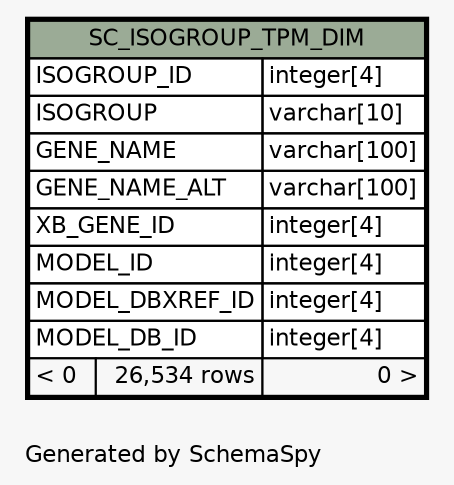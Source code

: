 // dot 2.38.0 on Windows 10 10.0
// SchemaSpy rev Unknown
digraph "oneDegreeRelationshipsDiagram" {
  graph [
    rankdir="RL"
    bgcolor="#f7f7f7"
    label="\nGenerated by SchemaSpy"
    labeljust="l"
    nodesep="0.18"
    ranksep="0.46"
    fontname="Helvetica"
    fontsize="11"
  ];
  node [
    fontname="Helvetica"
    fontsize="11"
    shape="plaintext"
  ];
  edge [
    arrowsize="0.8"
  ];
  "SC_ISOGROUP_TPM_DIM" [
    label=<
    <TABLE BORDER="2" CELLBORDER="1" CELLSPACING="0" BGCOLOR="#ffffff">
      <TR><TD COLSPAN="3" BGCOLOR="#9bab96" ALIGN="CENTER">SC_ISOGROUP_TPM_DIM</TD></TR>
      <TR><TD PORT="ISOGROUP_ID" COLSPAN="2" ALIGN="LEFT">ISOGROUP_ID</TD><TD PORT="ISOGROUP_ID.type" ALIGN="LEFT">integer[4]</TD></TR>
      <TR><TD PORT="ISOGROUP" COLSPAN="2" ALIGN="LEFT">ISOGROUP</TD><TD PORT="ISOGROUP.type" ALIGN="LEFT">varchar[10]</TD></TR>
      <TR><TD PORT="GENE_NAME" COLSPAN="2" ALIGN="LEFT">GENE_NAME</TD><TD PORT="GENE_NAME.type" ALIGN="LEFT">varchar[100]</TD></TR>
      <TR><TD PORT="GENE_NAME_ALT" COLSPAN="2" ALIGN="LEFT">GENE_NAME_ALT</TD><TD PORT="GENE_NAME_ALT.type" ALIGN="LEFT">varchar[100]</TD></TR>
      <TR><TD PORT="XB_GENE_ID" COLSPAN="2" ALIGN="LEFT">XB_GENE_ID</TD><TD PORT="XB_GENE_ID.type" ALIGN="LEFT">integer[4]</TD></TR>
      <TR><TD PORT="MODEL_ID" COLSPAN="2" ALIGN="LEFT">MODEL_ID</TD><TD PORT="MODEL_ID.type" ALIGN="LEFT">integer[4]</TD></TR>
      <TR><TD PORT="MODEL_DBXREF_ID" COLSPAN="2" ALIGN="LEFT">MODEL_DBXREF_ID</TD><TD PORT="MODEL_DBXREF_ID.type" ALIGN="LEFT">integer[4]</TD></TR>
      <TR><TD PORT="MODEL_DB_ID" COLSPAN="2" ALIGN="LEFT">MODEL_DB_ID</TD><TD PORT="MODEL_DB_ID.type" ALIGN="LEFT">integer[4]</TD></TR>
      <TR><TD ALIGN="LEFT" BGCOLOR="#f7f7f7">&lt; 0</TD><TD ALIGN="RIGHT" BGCOLOR="#f7f7f7">26,534 rows</TD><TD ALIGN="RIGHT" BGCOLOR="#f7f7f7">0 &gt;</TD></TR>
    </TABLE>>
    URL="SC_ISOGROUP_TPM_DIM.html"
    tooltip="SC_ISOGROUP_TPM_DIM"
  ];
}

